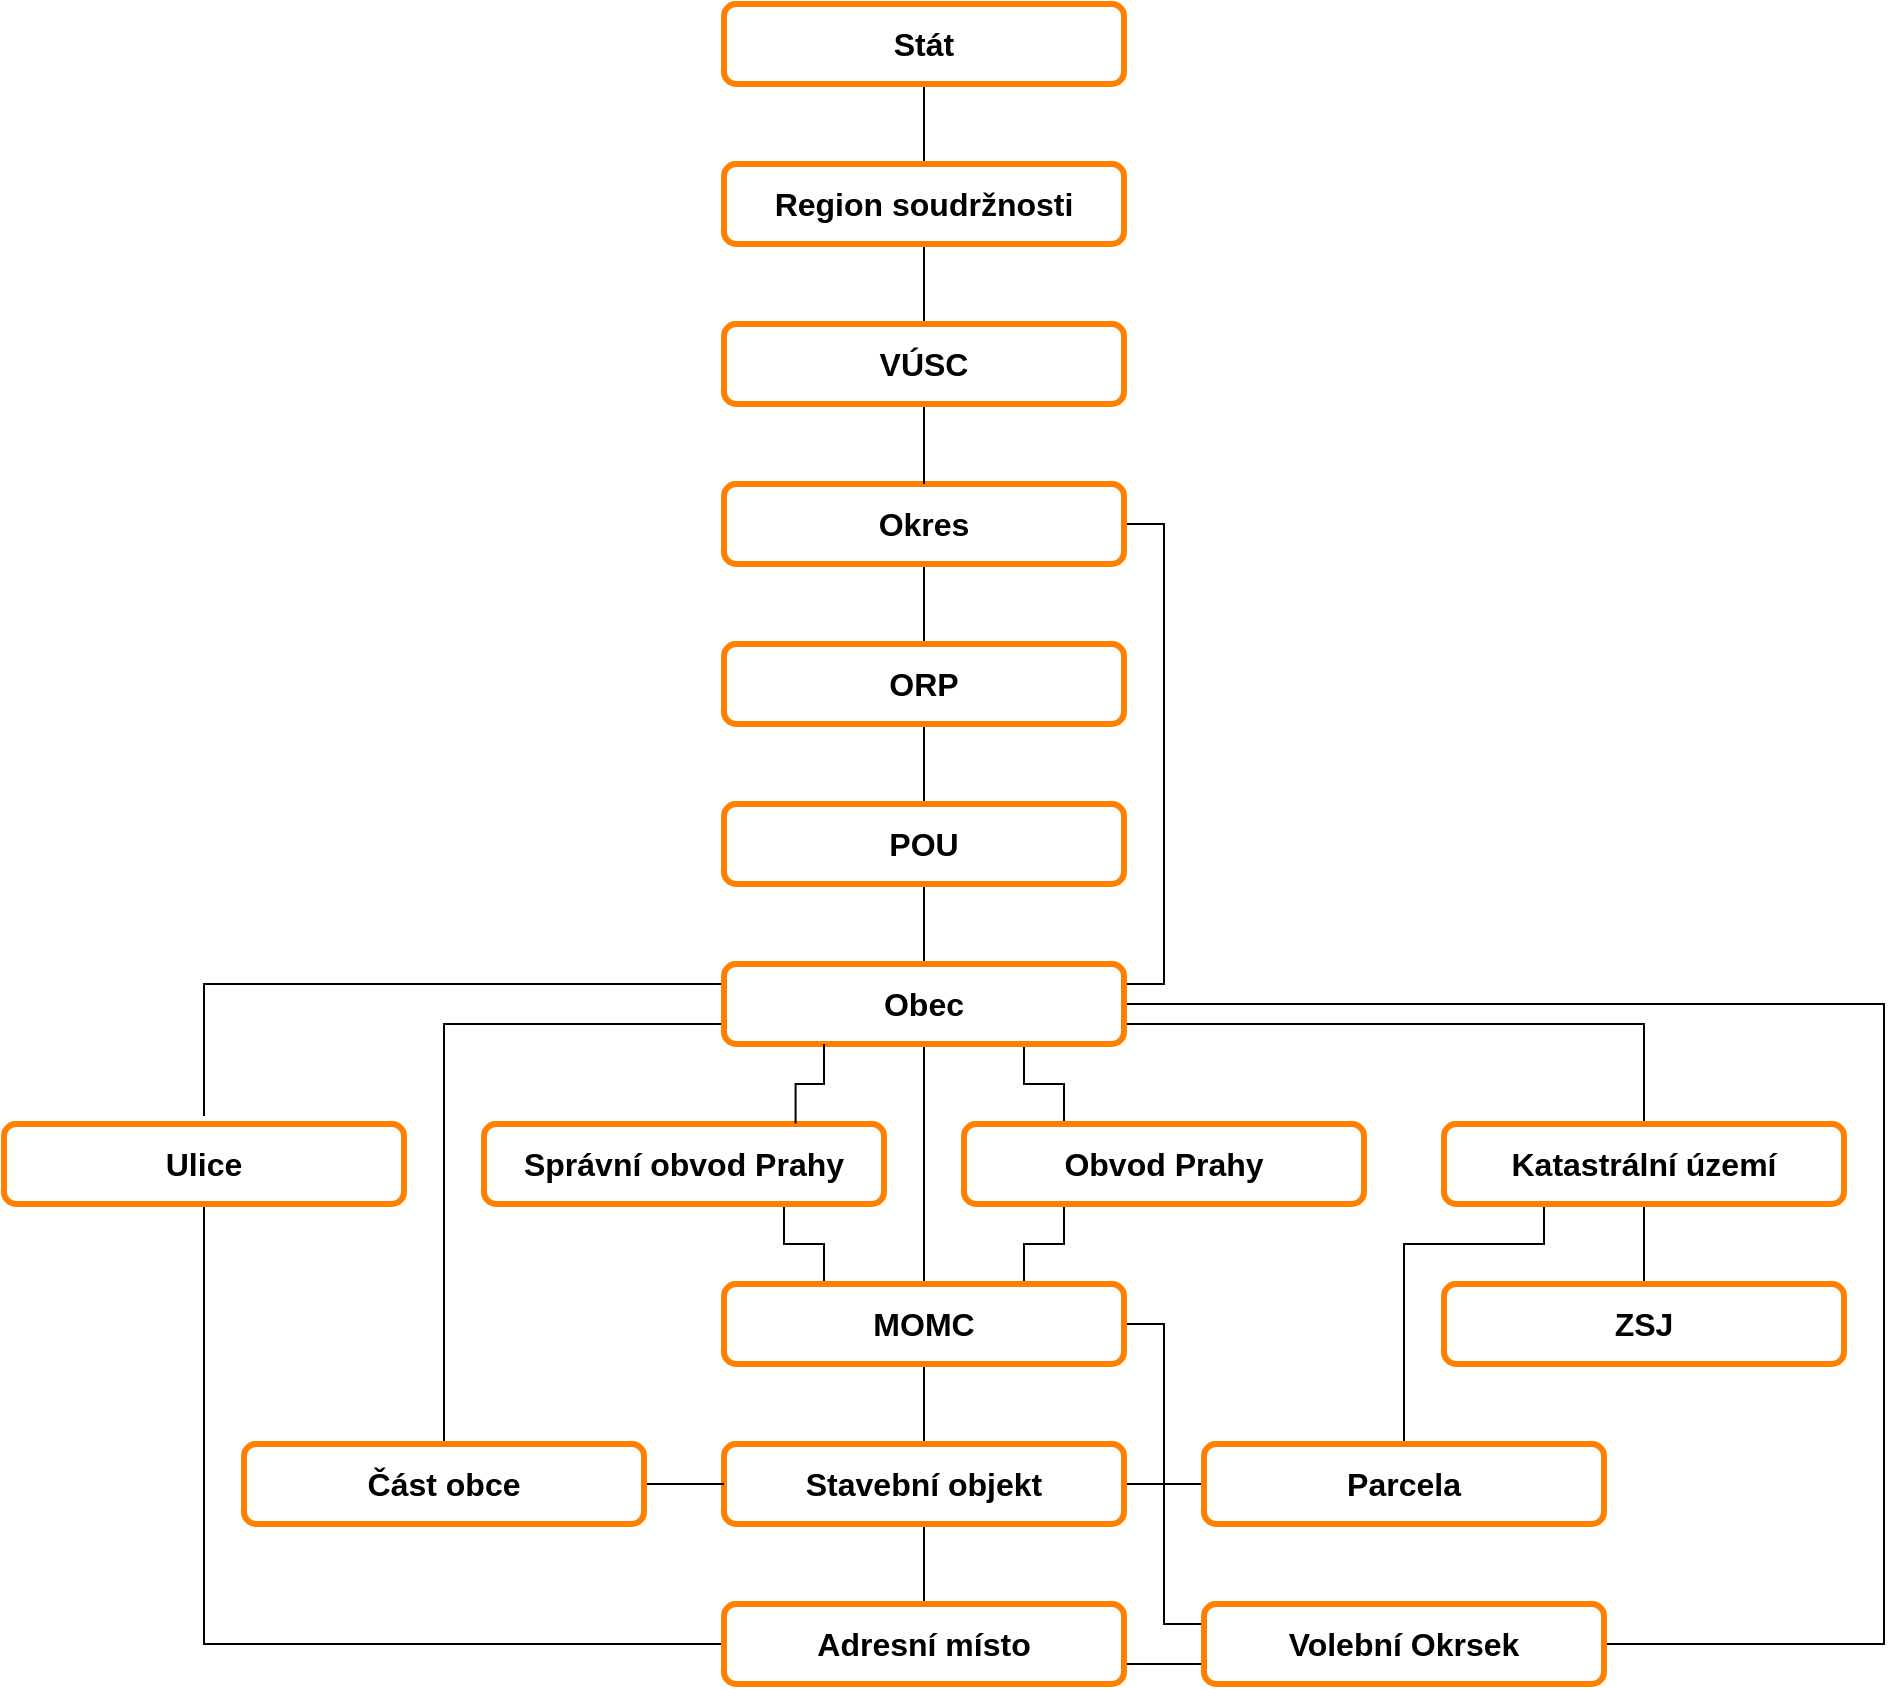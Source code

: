 <mxfile version="21.7.5" type="device">
  <diagram name="Stránka-1" id="lfFZviEIqRqJIWOxKNvx">
    <mxGraphModel dx="2245" dy="820" grid="1" gridSize="10" guides="1" tooltips="1" connect="1" arrows="1" fold="1" page="1" pageScale="1" pageWidth="827" pageHeight="1169" math="0" shadow="0">
      <root>
        <mxCell id="0" />
        <mxCell id="1" parent="0" />
        <mxCell id="T87e-lxYazrr_OkURCBX-5" style="edgeStyle=orthogonalEdgeStyle;rounded=0;orthogonalLoop=1;jettySize=auto;html=1;entryX=0.5;entryY=0;entryDx=0;entryDy=0;endArrow=none;endFill=0;startArrow=none;startFill=0;endSize=10;targetPerimeterSpacing=4;" parent="1" source="T87e-lxYazrr_OkURCBX-1" target="T87e-lxYazrr_OkURCBX-2" edge="1">
          <mxGeometry relative="1" as="geometry" />
        </mxCell>
        <mxCell id="T87e-lxYazrr_OkURCBX-1" value="&lt;font size=&quot;1&quot; style=&quot;&quot;&gt;&lt;b style=&quot;font-size: 16px;&quot;&gt;Stát&lt;/b&gt;&lt;/font&gt;" style="rounded=1;whiteSpace=wrap;html=1;gradientColor=none;strokeColor=#FF8000;strokeWidth=3;" parent="1" vertex="1">
          <mxGeometry x="320" y="40" width="200" height="40" as="geometry" />
        </mxCell>
        <mxCell id="T87e-lxYazrr_OkURCBX-13" style="edgeStyle=orthogonalEdgeStyle;shape=connector;rounded=0;orthogonalLoop=1;jettySize=auto;html=1;entryX=0.5;entryY=0;entryDx=0;entryDy=0;strokeColor=default;align=center;verticalAlign=middle;fontFamily=Helvetica;fontSize=11;fontColor=default;labelBackgroundColor=default;startArrow=none;startFill=0;endArrow=none;endFill=0;endSize=10;targetPerimeterSpacing=4;" parent="1" source="T87e-lxYazrr_OkURCBX-2" target="T87e-lxYazrr_OkURCBX-9" edge="1">
          <mxGeometry relative="1" as="geometry" />
        </mxCell>
        <mxCell id="T87e-lxYazrr_OkURCBX-2" value="&lt;font size=&quot;1&quot; style=&quot;&quot;&gt;&lt;b style=&quot;font-size: 16px;&quot;&gt;Region soudržnosti&lt;/b&gt;&lt;/font&gt;" style="rounded=1;whiteSpace=wrap;html=1;gradientColor=none;strokeColor=#FF8000;strokeWidth=3;" parent="1" vertex="1">
          <mxGeometry x="320" y="120" width="200" height="40" as="geometry" />
        </mxCell>
        <mxCell id="T87e-lxYazrr_OkURCBX-15" style="edgeStyle=orthogonalEdgeStyle;shape=connector;rounded=0;orthogonalLoop=1;jettySize=auto;html=1;entryX=0.5;entryY=0;entryDx=0;entryDy=0;strokeColor=default;align=center;verticalAlign=middle;fontFamily=Helvetica;fontSize=11;fontColor=default;labelBackgroundColor=default;startArrow=none;startFill=0;endArrow=none;endFill=0;endSize=10;targetPerimeterSpacing=4;" parent="1" source="T87e-lxYazrr_OkURCBX-4" target="T87e-lxYazrr_OkURCBX-10" edge="1">
          <mxGeometry relative="1" as="geometry" />
        </mxCell>
        <mxCell id="T87e-lxYazrr_OkURCBX-49" style="edgeStyle=orthogonalEdgeStyle;shape=connector;rounded=0;orthogonalLoop=1;jettySize=auto;html=1;exitX=1;exitY=0.5;exitDx=0;exitDy=0;entryX=1;entryY=0.25;entryDx=0;entryDy=0;strokeColor=default;align=center;verticalAlign=middle;fontFamily=Helvetica;fontSize=11;fontColor=default;labelBackgroundColor=default;startArrow=none;startFill=0;endArrow=none;endFill=0;endSize=10;targetPerimeterSpacing=4;" parent="1" source="T87e-lxYazrr_OkURCBX-4" target="T87e-lxYazrr_OkURCBX-12" edge="1">
          <mxGeometry relative="1" as="geometry" />
        </mxCell>
        <mxCell id="T87e-lxYazrr_OkURCBX-4" value="&lt;span style=&quot;font-size: 16px;&quot;&gt;&lt;b&gt;Okres&lt;/b&gt;&lt;/span&gt;" style="rounded=1;whiteSpace=wrap;html=1;gradientColor=none;strokeColor=#FF8000;strokeWidth=3;" parent="1" vertex="1">
          <mxGeometry x="320" y="280" width="200" height="40" as="geometry" />
        </mxCell>
        <mxCell id="T87e-lxYazrr_OkURCBX-14" style="edgeStyle=orthogonalEdgeStyle;shape=connector;rounded=0;orthogonalLoop=1;jettySize=auto;html=1;entryX=0.5;entryY=0;entryDx=0;entryDy=0;strokeColor=default;align=center;verticalAlign=middle;fontFamily=Helvetica;fontSize=11;fontColor=default;labelBackgroundColor=default;startArrow=none;startFill=0;endArrow=none;endFill=0;endSize=10;targetPerimeterSpacing=4;" parent="1" source="T87e-lxYazrr_OkURCBX-9" target="T87e-lxYazrr_OkURCBX-4" edge="1">
          <mxGeometry relative="1" as="geometry" />
        </mxCell>
        <mxCell id="T87e-lxYazrr_OkURCBX-9" value="&lt;span style=&quot;font-size: 16px;&quot;&gt;&lt;b&gt;VÚSC&lt;/b&gt;&lt;/span&gt;" style="rounded=1;whiteSpace=wrap;html=1;gradientColor=none;strokeColor=#FF8000;strokeWidth=3;" parent="1" vertex="1">
          <mxGeometry x="320" y="200" width="200" height="40" as="geometry" />
        </mxCell>
        <mxCell id="T87e-lxYazrr_OkURCBX-16" style="edgeStyle=orthogonalEdgeStyle;shape=connector;rounded=0;orthogonalLoop=1;jettySize=auto;html=1;entryX=0.5;entryY=0;entryDx=0;entryDy=0;strokeColor=default;align=center;verticalAlign=middle;fontFamily=Helvetica;fontSize=11;fontColor=default;labelBackgroundColor=default;startArrow=none;startFill=0;endArrow=none;endFill=0;endSize=10;targetPerimeterSpacing=4;" parent="1" source="T87e-lxYazrr_OkURCBX-10" target="T87e-lxYazrr_OkURCBX-11" edge="1">
          <mxGeometry relative="1" as="geometry" />
        </mxCell>
        <mxCell id="T87e-lxYazrr_OkURCBX-10" value="&lt;span style=&quot;font-size: 16px;&quot;&gt;&lt;b&gt;ORP&lt;/b&gt;&lt;/span&gt;" style="rounded=1;whiteSpace=wrap;html=1;gradientColor=none;strokeColor=#FF8000;strokeWidth=3;" parent="1" vertex="1">
          <mxGeometry x="320" y="360" width="200" height="40" as="geometry" />
        </mxCell>
        <mxCell id="T87e-lxYazrr_OkURCBX-17" style="edgeStyle=orthogonalEdgeStyle;shape=connector;rounded=0;orthogonalLoop=1;jettySize=auto;html=1;entryX=0.5;entryY=0;entryDx=0;entryDy=0;strokeColor=default;align=center;verticalAlign=middle;fontFamily=Helvetica;fontSize=11;fontColor=default;labelBackgroundColor=default;startArrow=none;startFill=0;endArrow=none;endFill=0;endSize=10;targetPerimeterSpacing=4;" parent="1" source="T87e-lxYazrr_OkURCBX-11" target="T87e-lxYazrr_OkURCBX-12" edge="1">
          <mxGeometry relative="1" as="geometry" />
        </mxCell>
        <mxCell id="T87e-lxYazrr_OkURCBX-11" value="&lt;font size=&quot;1&quot; style=&quot;&quot;&gt;&lt;b style=&quot;font-size: 16px;&quot;&gt;POU&lt;/b&gt;&lt;/font&gt;" style="rounded=1;whiteSpace=wrap;html=1;gradientColor=none;strokeColor=#FF8000;strokeWidth=3;" parent="1" vertex="1">
          <mxGeometry x="320" y="440" width="200" height="40" as="geometry" />
        </mxCell>
        <mxCell id="T87e-lxYazrr_OkURCBX-31" style="edgeStyle=orthogonalEdgeStyle;shape=connector;rounded=0;orthogonalLoop=1;jettySize=auto;html=1;entryX=0.5;entryY=0;entryDx=0;entryDy=0;strokeColor=default;align=center;verticalAlign=middle;fontFamily=Helvetica;fontSize=11;fontColor=default;labelBackgroundColor=default;startArrow=none;startFill=0;endArrow=none;endFill=0;endSize=10;targetPerimeterSpacing=4;" parent="1" source="T87e-lxYazrr_OkURCBX-12" target="T87e-lxYazrr_OkURCBX-23" edge="1">
          <mxGeometry relative="1" as="geometry" />
        </mxCell>
        <mxCell id="T87e-lxYazrr_OkURCBX-35" style="edgeStyle=orthogonalEdgeStyle;shape=connector;rounded=0;orthogonalLoop=1;jettySize=auto;html=1;exitX=0.75;exitY=1;exitDx=0;exitDy=0;entryX=0.25;entryY=0;entryDx=0;entryDy=0;strokeColor=default;align=center;verticalAlign=middle;fontFamily=Helvetica;fontSize=11;fontColor=default;labelBackgroundColor=default;startArrow=none;startFill=0;endArrow=none;endFill=0;endSize=10;targetPerimeterSpacing=4;" parent="1" source="T87e-lxYazrr_OkURCBX-12" target="T87e-lxYazrr_OkURCBX-20" edge="1">
          <mxGeometry relative="1" as="geometry" />
        </mxCell>
        <mxCell id="T87e-lxYazrr_OkURCBX-37" style="edgeStyle=orthogonalEdgeStyle;shape=connector;rounded=0;orthogonalLoop=1;jettySize=auto;html=1;exitX=0;exitY=0.75;exitDx=0;exitDy=0;entryX=0.5;entryY=0;entryDx=0;entryDy=0;strokeColor=default;align=center;verticalAlign=middle;fontFamily=Helvetica;fontSize=11;fontColor=default;labelBackgroundColor=default;startArrow=none;startFill=0;endArrow=none;endFill=0;endSize=10;targetPerimeterSpacing=4;" parent="1" source="T87e-lxYazrr_OkURCBX-12" target="T87e-lxYazrr_OkURCBX-27" edge="1">
          <mxGeometry relative="1" as="geometry" />
        </mxCell>
        <mxCell id="T87e-lxYazrr_OkURCBX-38" style="edgeStyle=orthogonalEdgeStyle;shape=connector;rounded=0;orthogonalLoop=1;jettySize=auto;html=1;exitX=0;exitY=0.25;exitDx=0;exitDy=0;strokeColor=default;align=center;verticalAlign=middle;fontFamily=Helvetica;fontSize=11;fontColor=default;labelBackgroundColor=default;startArrow=none;startFill=0;endArrow=none;endFill=0;endSize=10;targetPerimeterSpacing=4;" parent="1" source="T87e-lxYazrr_OkURCBX-12" target="T87e-lxYazrr_OkURCBX-26" edge="1">
          <mxGeometry relative="1" as="geometry" />
        </mxCell>
        <mxCell id="T87e-lxYazrr_OkURCBX-51" style="edgeStyle=orthogonalEdgeStyle;shape=connector;rounded=0;orthogonalLoop=1;jettySize=auto;html=1;exitX=1;exitY=0.75;exitDx=0;exitDy=0;strokeColor=default;align=center;verticalAlign=middle;fontFamily=Helvetica;fontSize=11;fontColor=default;labelBackgroundColor=default;startArrow=none;startFill=0;endArrow=none;endFill=0;endSize=10;targetPerimeterSpacing=4;entryX=0.5;entryY=0;entryDx=0;entryDy=0;" parent="1" source="T87e-lxYazrr_OkURCBX-12" target="T87e-lxYazrr_OkURCBX-21" edge="1">
          <mxGeometry relative="1" as="geometry" />
        </mxCell>
        <mxCell id="T87e-lxYazrr_OkURCBX-52" style="edgeStyle=orthogonalEdgeStyle;shape=connector;rounded=0;orthogonalLoop=1;jettySize=auto;html=1;exitX=1;exitY=0.5;exitDx=0;exitDy=0;entryX=1;entryY=0.5;entryDx=0;entryDy=0;strokeColor=default;align=center;verticalAlign=middle;fontFamily=Helvetica;fontSize=11;fontColor=default;labelBackgroundColor=default;startArrow=none;startFill=0;endArrow=none;endFill=0;endSize=10;targetPerimeterSpacing=4;" parent="1" source="T87e-lxYazrr_OkURCBX-12" target="T87e-lxYazrr_OkURCBX-29" edge="1">
          <mxGeometry relative="1" as="geometry">
            <Array as="points">
              <mxPoint x="900" y="540" />
              <mxPoint x="900" y="860" />
            </Array>
          </mxGeometry>
        </mxCell>
        <mxCell id="T87e-lxYazrr_OkURCBX-12" value="&lt;span style=&quot;font-size: 16px;&quot;&gt;&lt;b&gt;Obec&lt;/b&gt;&lt;/span&gt;" style="rounded=1;whiteSpace=wrap;html=1;gradientColor=none;strokeColor=#FF8000;strokeWidth=3;" parent="1" vertex="1">
          <mxGeometry x="320" y="520" width="200" height="40" as="geometry" />
        </mxCell>
        <mxCell id="T87e-lxYazrr_OkURCBX-42" style="edgeStyle=orthogonalEdgeStyle;shape=connector;rounded=0;orthogonalLoop=1;jettySize=auto;html=1;exitX=0.75;exitY=1;exitDx=0;exitDy=0;entryX=0.25;entryY=0;entryDx=0;entryDy=0;strokeColor=default;align=center;verticalAlign=middle;fontFamily=Helvetica;fontSize=11;fontColor=default;labelBackgroundColor=default;startArrow=none;startFill=0;endArrow=none;endFill=0;endSize=10;targetPerimeterSpacing=4;" parent="1" source="T87e-lxYazrr_OkURCBX-19" target="T87e-lxYazrr_OkURCBX-23" edge="1">
          <mxGeometry relative="1" as="geometry" />
        </mxCell>
        <mxCell id="T87e-lxYazrr_OkURCBX-19" value="&lt;span style=&quot;font-size: 16px;&quot;&gt;&lt;b&gt;Správní obvod Prahy&lt;/b&gt;&lt;/span&gt;" style="rounded=1;whiteSpace=wrap;html=1;gradientColor=none;strokeColor=#FF8000;strokeWidth=3;" parent="1" vertex="1">
          <mxGeometry x="200" y="600" width="200" height="40" as="geometry" />
        </mxCell>
        <mxCell id="T87e-lxYazrr_OkURCBX-43" style="edgeStyle=orthogonalEdgeStyle;shape=connector;rounded=0;orthogonalLoop=1;jettySize=auto;html=1;exitX=0.25;exitY=1;exitDx=0;exitDy=0;entryX=0.75;entryY=0;entryDx=0;entryDy=0;strokeColor=default;align=center;verticalAlign=middle;fontFamily=Helvetica;fontSize=11;fontColor=default;labelBackgroundColor=default;startArrow=none;startFill=0;endArrow=none;endFill=0;endSize=10;targetPerimeterSpacing=4;" parent="1" source="T87e-lxYazrr_OkURCBX-20" target="T87e-lxYazrr_OkURCBX-23" edge="1">
          <mxGeometry relative="1" as="geometry" />
        </mxCell>
        <mxCell id="T87e-lxYazrr_OkURCBX-20" value="&lt;span style=&quot;font-size: 16px;&quot;&gt;&lt;b&gt;Ob&lt;/b&gt;&lt;/span&gt;&lt;b style=&quot;font-size: 16px; background-color: initial;&quot;&gt;vod Prahy&lt;/b&gt;" style="rounded=1;whiteSpace=wrap;html=1;gradientColor=none;strokeColor=#FF8000;strokeWidth=3;" parent="1" vertex="1">
          <mxGeometry x="440" y="600" width="200" height="40" as="geometry" />
        </mxCell>
        <mxCell id="T87e-lxYazrr_OkURCBX-53" style="edgeStyle=orthogonalEdgeStyle;shape=connector;rounded=0;orthogonalLoop=1;jettySize=auto;html=1;entryX=0.5;entryY=0;entryDx=0;entryDy=0;strokeColor=default;align=center;verticalAlign=middle;fontFamily=Helvetica;fontSize=11;fontColor=default;labelBackgroundColor=default;startArrow=none;startFill=0;endArrow=none;endFill=0;endSize=10;targetPerimeterSpacing=4;" parent="1" source="T87e-lxYazrr_OkURCBX-21" target="T87e-lxYazrr_OkURCBX-22" edge="1">
          <mxGeometry relative="1" as="geometry" />
        </mxCell>
        <mxCell id="T87e-lxYazrr_OkURCBX-55" style="edgeStyle=orthogonalEdgeStyle;shape=connector;rounded=0;orthogonalLoop=1;jettySize=auto;html=1;exitX=0.25;exitY=1;exitDx=0;exitDy=0;entryX=0.5;entryY=0;entryDx=0;entryDy=0;strokeColor=default;align=center;verticalAlign=middle;fontFamily=Helvetica;fontSize=11;fontColor=default;labelBackgroundColor=default;startArrow=none;startFill=0;endArrow=none;endFill=0;endSize=10;targetPerimeterSpacing=4;" parent="1" source="T87e-lxYazrr_OkURCBX-21" target="T87e-lxYazrr_OkURCBX-25" edge="1">
          <mxGeometry relative="1" as="geometry">
            <Array as="points">
              <mxPoint x="730" y="660" />
              <mxPoint x="660" y="660" />
            </Array>
          </mxGeometry>
        </mxCell>
        <mxCell id="T87e-lxYazrr_OkURCBX-21" value="&lt;span style=&quot;font-size: 16px;&quot;&gt;&lt;b&gt;Katastrální území&lt;/b&gt;&lt;/span&gt;" style="rounded=1;whiteSpace=wrap;html=1;gradientColor=none;strokeColor=#FF8000;strokeWidth=3;" parent="1" vertex="1">
          <mxGeometry x="680" y="600" width="200" height="40" as="geometry" />
        </mxCell>
        <mxCell id="T87e-lxYazrr_OkURCBX-22" value="&lt;span style=&quot;font-size: 16px;&quot;&gt;&lt;b&gt;ZSJ&lt;/b&gt;&lt;/span&gt;" style="rounded=1;whiteSpace=wrap;html=1;gradientColor=none;strokeColor=#FF8000;strokeWidth=3;" parent="1" vertex="1">
          <mxGeometry x="680" y="680" width="200" height="40" as="geometry" />
        </mxCell>
        <mxCell id="T87e-lxYazrr_OkURCBX-41" style="edgeStyle=orthogonalEdgeStyle;shape=connector;rounded=0;orthogonalLoop=1;jettySize=auto;html=1;exitX=0.5;exitY=1;exitDx=0;exitDy=0;entryX=0.5;entryY=0;entryDx=0;entryDy=0;strokeColor=default;align=center;verticalAlign=middle;fontFamily=Helvetica;fontSize=11;fontColor=default;labelBackgroundColor=default;startArrow=none;startFill=0;endArrow=none;endFill=0;endSize=10;targetPerimeterSpacing=4;" parent="1" source="T87e-lxYazrr_OkURCBX-23" target="T87e-lxYazrr_OkURCBX-24" edge="1">
          <mxGeometry relative="1" as="geometry" />
        </mxCell>
        <mxCell id="T87e-lxYazrr_OkURCBX-45" style="edgeStyle=orthogonalEdgeStyle;shape=connector;rounded=0;orthogonalLoop=1;jettySize=auto;html=1;exitX=1;exitY=0.5;exitDx=0;exitDy=0;entryX=0;entryY=0.25;entryDx=0;entryDy=0;strokeColor=default;align=center;verticalAlign=middle;fontFamily=Helvetica;fontSize=11;fontColor=default;labelBackgroundColor=default;startArrow=none;startFill=0;endArrow=none;endFill=0;endSize=10;targetPerimeterSpacing=4;" parent="1" source="T87e-lxYazrr_OkURCBX-23" target="T87e-lxYazrr_OkURCBX-29" edge="1">
          <mxGeometry relative="1" as="geometry" />
        </mxCell>
        <mxCell id="T87e-lxYazrr_OkURCBX-23" value="&lt;span style=&quot;font-size: 16px;&quot;&gt;&lt;b&gt;MOMC&lt;/b&gt;&lt;/span&gt;" style="rounded=1;whiteSpace=wrap;html=1;gradientColor=none;strokeColor=#FF8000;strokeWidth=3;" parent="1" vertex="1">
          <mxGeometry x="320" y="680" width="200" height="40" as="geometry" />
        </mxCell>
        <mxCell id="T87e-lxYazrr_OkURCBX-47" style="edgeStyle=orthogonalEdgeStyle;shape=connector;rounded=0;orthogonalLoop=1;jettySize=auto;html=1;exitX=0.5;exitY=1;exitDx=0;exitDy=0;entryX=0.5;entryY=0;entryDx=0;entryDy=0;strokeColor=default;align=center;verticalAlign=middle;fontFamily=Helvetica;fontSize=11;fontColor=default;labelBackgroundColor=default;startArrow=none;startFill=0;endArrow=none;endFill=0;endSize=10;targetPerimeterSpacing=4;" parent="1" source="T87e-lxYazrr_OkURCBX-24" target="T87e-lxYazrr_OkURCBX-28" edge="1">
          <mxGeometry relative="1" as="geometry" />
        </mxCell>
        <mxCell id="T87e-lxYazrr_OkURCBX-48" style="edgeStyle=orthogonalEdgeStyle;shape=connector;rounded=0;orthogonalLoop=1;jettySize=auto;html=1;exitX=1;exitY=0.5;exitDx=0;exitDy=0;entryX=0;entryY=0.5;entryDx=0;entryDy=0;strokeColor=default;align=center;verticalAlign=middle;fontFamily=Helvetica;fontSize=11;fontColor=default;labelBackgroundColor=default;startArrow=none;startFill=0;endArrow=none;endFill=0;endSize=10;targetPerimeterSpacing=4;" parent="1" source="T87e-lxYazrr_OkURCBX-24" target="T87e-lxYazrr_OkURCBX-25" edge="1">
          <mxGeometry relative="1" as="geometry" />
        </mxCell>
        <mxCell id="T87e-lxYazrr_OkURCBX-24" value="&lt;span style=&quot;font-size: 16px;&quot;&gt;&lt;b&gt;Stavební objekt&lt;/b&gt;&lt;/span&gt;" style="rounded=1;whiteSpace=wrap;html=1;gradientColor=none;strokeColor=#FF8000;strokeWidth=3;" parent="1" vertex="1">
          <mxGeometry x="320" y="760" width="200" height="40" as="geometry" />
        </mxCell>
        <mxCell id="T87e-lxYazrr_OkURCBX-25" value="&lt;span style=&quot;font-size: 16px;&quot;&gt;&lt;b&gt;Parcela&lt;/b&gt;&lt;/span&gt;" style="rounded=1;whiteSpace=wrap;html=1;gradientColor=none;strokeColor=#FF8000;strokeWidth=3;" parent="1" vertex="1">
          <mxGeometry x="560" y="760" width="200" height="40" as="geometry" />
        </mxCell>
        <mxCell id="T87e-lxYazrr_OkURCBX-39" style="edgeStyle=orthogonalEdgeStyle;shape=connector;rounded=0;orthogonalLoop=1;jettySize=auto;html=1;exitX=0.5;exitY=1;exitDx=0;exitDy=0;entryX=0;entryY=0.5;entryDx=0;entryDy=0;strokeColor=default;align=center;verticalAlign=middle;fontFamily=Helvetica;fontSize=11;fontColor=default;labelBackgroundColor=default;startArrow=none;startFill=0;endArrow=none;endFill=0;endSize=10;targetPerimeterSpacing=4;" parent="1" source="T87e-lxYazrr_OkURCBX-26" target="T87e-lxYazrr_OkURCBX-28" edge="1">
          <mxGeometry relative="1" as="geometry" />
        </mxCell>
        <mxCell id="T87e-lxYazrr_OkURCBX-26" value="&lt;span style=&quot;font-size: 16px;&quot;&gt;&lt;b&gt;Ulice&lt;/b&gt;&lt;/span&gt;" style="rounded=1;whiteSpace=wrap;html=1;gradientColor=none;strokeColor=#FF8000;strokeWidth=3;" parent="1" vertex="1">
          <mxGeometry x="-40" y="600" width="200" height="40" as="geometry" />
        </mxCell>
        <mxCell id="T87e-lxYazrr_OkURCBX-40" style="edgeStyle=orthogonalEdgeStyle;shape=connector;rounded=0;orthogonalLoop=1;jettySize=auto;html=1;exitX=1;exitY=0.5;exitDx=0;exitDy=0;entryX=0;entryY=0.5;entryDx=0;entryDy=0;strokeColor=default;align=center;verticalAlign=middle;fontFamily=Helvetica;fontSize=11;fontColor=default;labelBackgroundColor=default;startArrow=none;startFill=0;endArrow=none;endFill=0;endSize=10;targetPerimeterSpacing=4;" parent="1" source="T87e-lxYazrr_OkURCBX-27" target="T87e-lxYazrr_OkURCBX-24" edge="1">
          <mxGeometry relative="1" as="geometry" />
        </mxCell>
        <mxCell id="T87e-lxYazrr_OkURCBX-27" value="&lt;span style=&quot;font-size: 16px;&quot;&gt;&lt;b&gt;Část ob&lt;/b&gt;&lt;/span&gt;&lt;b style=&quot;font-size: 16px; background-color: initial;&quot;&gt;ce&lt;/b&gt;" style="rounded=1;whiteSpace=wrap;html=1;gradientColor=none;strokeColor=#FF8000;strokeWidth=3;" parent="1" vertex="1">
          <mxGeometry x="80" y="760" width="200" height="40" as="geometry" />
        </mxCell>
        <mxCell id="T87e-lxYazrr_OkURCBX-46" style="edgeStyle=orthogonalEdgeStyle;shape=connector;rounded=0;orthogonalLoop=1;jettySize=auto;html=1;exitX=1;exitY=0.75;exitDx=0;exitDy=0;entryX=0;entryY=0.75;entryDx=0;entryDy=0;strokeColor=default;align=center;verticalAlign=middle;fontFamily=Helvetica;fontSize=11;fontColor=default;labelBackgroundColor=default;startArrow=none;startFill=0;endArrow=none;endFill=0;endSize=10;targetPerimeterSpacing=4;" parent="1" source="T87e-lxYazrr_OkURCBX-28" target="T87e-lxYazrr_OkURCBX-29" edge="1">
          <mxGeometry relative="1" as="geometry" />
        </mxCell>
        <mxCell id="T87e-lxYazrr_OkURCBX-28" value="&lt;span style=&quot;font-size: 16px;&quot;&gt;&lt;b&gt;Adresní místo&lt;/b&gt;&lt;/span&gt;" style="rounded=1;whiteSpace=wrap;html=1;gradientColor=none;strokeColor=#FF8000;strokeWidth=3;" parent="1" vertex="1">
          <mxGeometry x="320" y="840" width="200" height="40" as="geometry" />
        </mxCell>
        <mxCell id="T87e-lxYazrr_OkURCBX-29" value="&lt;span style=&quot;font-size: 16px;&quot;&gt;&lt;b&gt;Volební Okrsek&lt;/b&gt;&lt;/span&gt;" style="rounded=1;whiteSpace=wrap;html=1;gradientColor=none;strokeColor=#FF8000;strokeWidth=3;" parent="1" vertex="1">
          <mxGeometry x="560" y="840" width="200" height="40" as="geometry" />
        </mxCell>
        <mxCell id="T87e-lxYazrr_OkURCBX-36" style="edgeStyle=orthogonalEdgeStyle;shape=connector;rounded=0;orthogonalLoop=1;jettySize=auto;html=1;exitX=0.25;exitY=1;exitDx=0;exitDy=0;entryX=0.779;entryY=-0.007;entryDx=0;entryDy=0;entryPerimeter=0;strokeColor=default;align=center;verticalAlign=middle;fontFamily=Helvetica;fontSize=11;fontColor=default;labelBackgroundColor=default;startArrow=none;startFill=0;endArrow=none;endFill=0;endSize=10;targetPerimeterSpacing=4;" parent="1" source="T87e-lxYazrr_OkURCBX-12" target="T87e-lxYazrr_OkURCBX-19" edge="1">
          <mxGeometry relative="1" as="geometry" />
        </mxCell>
      </root>
    </mxGraphModel>
  </diagram>
</mxfile>
